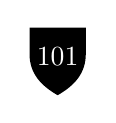 \begin{tikzpicture}[x = 0.065cm, y = 0.066cm]
	\coordinate (c1) at (0,0);
	\coordinate (c2) at (11,0);
	\coordinate (c3) at (11,-5);
	\coordinate (c4) at (5.5,-13);
	\coordinate (c5) at (0,-5);
	\coordinate (center) at (5.5,-6.5);
	\coordinate (text) at (5.5,-5.5);
	\fill (c1) to (c2) to (c3) to [out = -90, in = 30] (c4) to [out = 150, in = -90] (c5) to cycle;
	\node (text) at (text) [align = center] {\color{white}101};
\end{tikzpicture}